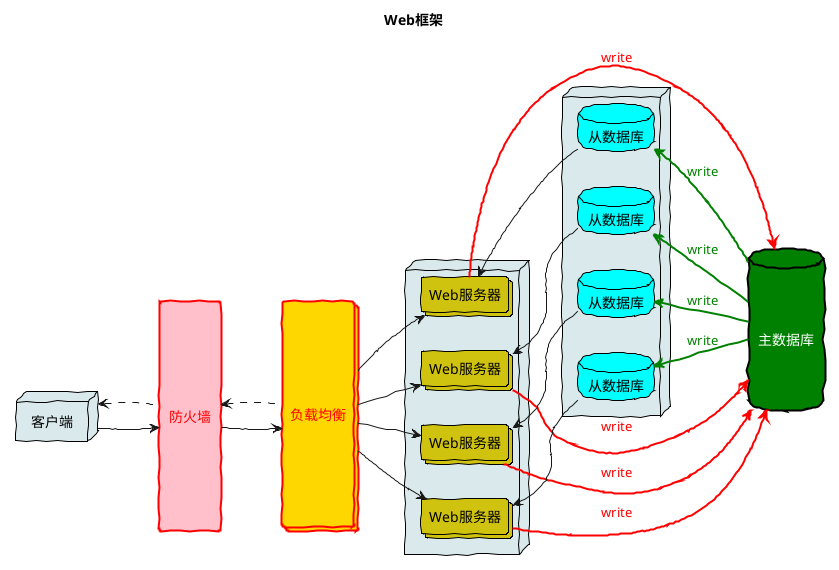 @startuml
'https://plantuml.com/sequence-diagram

<style>
    actor {
      BackGroundColor #green
      LineThickness 1
      LineColor black
    }
    agent {
      BackGroundColor #f80c12
      LineThickness 1
      LineColor black
    }
    artifact {
      BackGroundColor #a536dd
      LineThickness 1
      LineColor black
    }
    boundary {
      BackGroundColor #ee1100
      LineThickness 1
      LineColor black
    }
    card {
      BackGroundColor #6fbad4
      LineThickness 1
      LineColor black
    }
    circle {
      BackGroundColor #ff3311
      LineThickness 1
      LineColor black
    }
    cloud {
      BackGroundColor #ff4422
      LineThickness 1
      LineColor black
    }
    collections {
      BackGroundColor #d0c310
      LineThickness 1
      LineColor black
    }
    component {
      BackGroundColor #ff6644
      LineThickness 1
      LineColor black
    }
    control {
      BackGroundColor #ff6644
      LineThickness 1
      LineColor black
    }
    database {
      BackGroundColor #ff9933
      LineThickness 1
      LineColor black
    }
    entity {
      BackGroundColor #feae2d
      LineThickness 1
      LineColor black
    }
    file {
      BackGroundColor #feae2d
      LineThickness 1
      LineColor black
    }
    folder {
      BackGroundColor #ccbb33
      LineThickness 1
      LineColor black
    }
    frame {
      BackGroundColor #d0c310
      LineThickness 1
      LineColor black
    }
    hexagon {
      BackGroundColor #aacc22
      LineThickness 1
      LineColor black
    }
    interface {
      BackGroundColor #69d025
      LineThickness 1
      LineColor black
    }
    label {
      BackGroundColor black
      LineThickness 1
      LineColor black
    }
    node {
      BackGroundColor #dae9ec
      LineThickness 1
      LineColor black
    }
    package {
      BackGroundColor #12bdb9
      LineThickness 1
      LineColor black
    }
    person {
      BackGroundColor #11aabb
      LineThickness 1
      LineColor black
    }
    queue {
      BackGroundColor #11aabb
      LineThickness 1
      LineColor black
    }
    rectangle {
      BackGroundColor #1edd5a
      LineThickness 1
      LineColor black
    }
    stack {
      BackGroundColor #6687fd
      LineThickness 1
      LineColor black
    }
    storage {
      BackGroundColor #f06292
      LineThickness 1
      LineColor black
    }
    usecase {
      BackGroundColor #288eec
      LineThickness 1
      LineColor black
    }
</style>

title Web框架
skinparam handwritten true
left to right direction  /'水平布局'/
skinparam databaseBackgroundColor Aqua

node "客户端" as client
rectangle "\n\n\n\n\n防火墙\n\n\n\n\n" as wall #pink;line:red;line.bold;text:red
collections "\n\n\n\n\n负载均衡\n\n\n\n\n" as bl #gold;line:red;line.bold;text:red

node {
  collections "Web服务器" as web1
  collections "Web服务器" as web2
  collections "Web服务器" as web3
  collections "Web服务器" as web4
}


database "\n\n\n主数据库\n\n\n" as dbm  #green;line:black;line.bold;text:white
node {
  database "从数据库" as dbs1
  database "从数据库" as dbs2
  database "从数据库" as dbs3
  database "从数据库" as dbs4
}

client --> wall
client <.. wall
wall --> bl
wall <.. bl

bl --> web1
bl --> web2
bl --> web3
bl --> web4

web1 --> dbm #line:red;line.bold;text:red :write
web2 --> dbm #line:red;line.bold;text:red :write
web3 --> dbm #line:red;line.bold;text:red :write
web4 --> dbm #line:red;line.bold;text:red :write

dbs1 <-- dbm #line:green;line.bold;text:green :write
dbs2 <-- dbm #line:green;line.bold;text:green :write
dbs3 <-- dbm #line:green;line.bold;text:green :write
dbs4 <-- dbm #line:green;line.bold;text:green :write

web1 <-- dbs1
web2 <-- dbs2
web3 <-- dbs3
web4 <-- dbs4

@enduml


